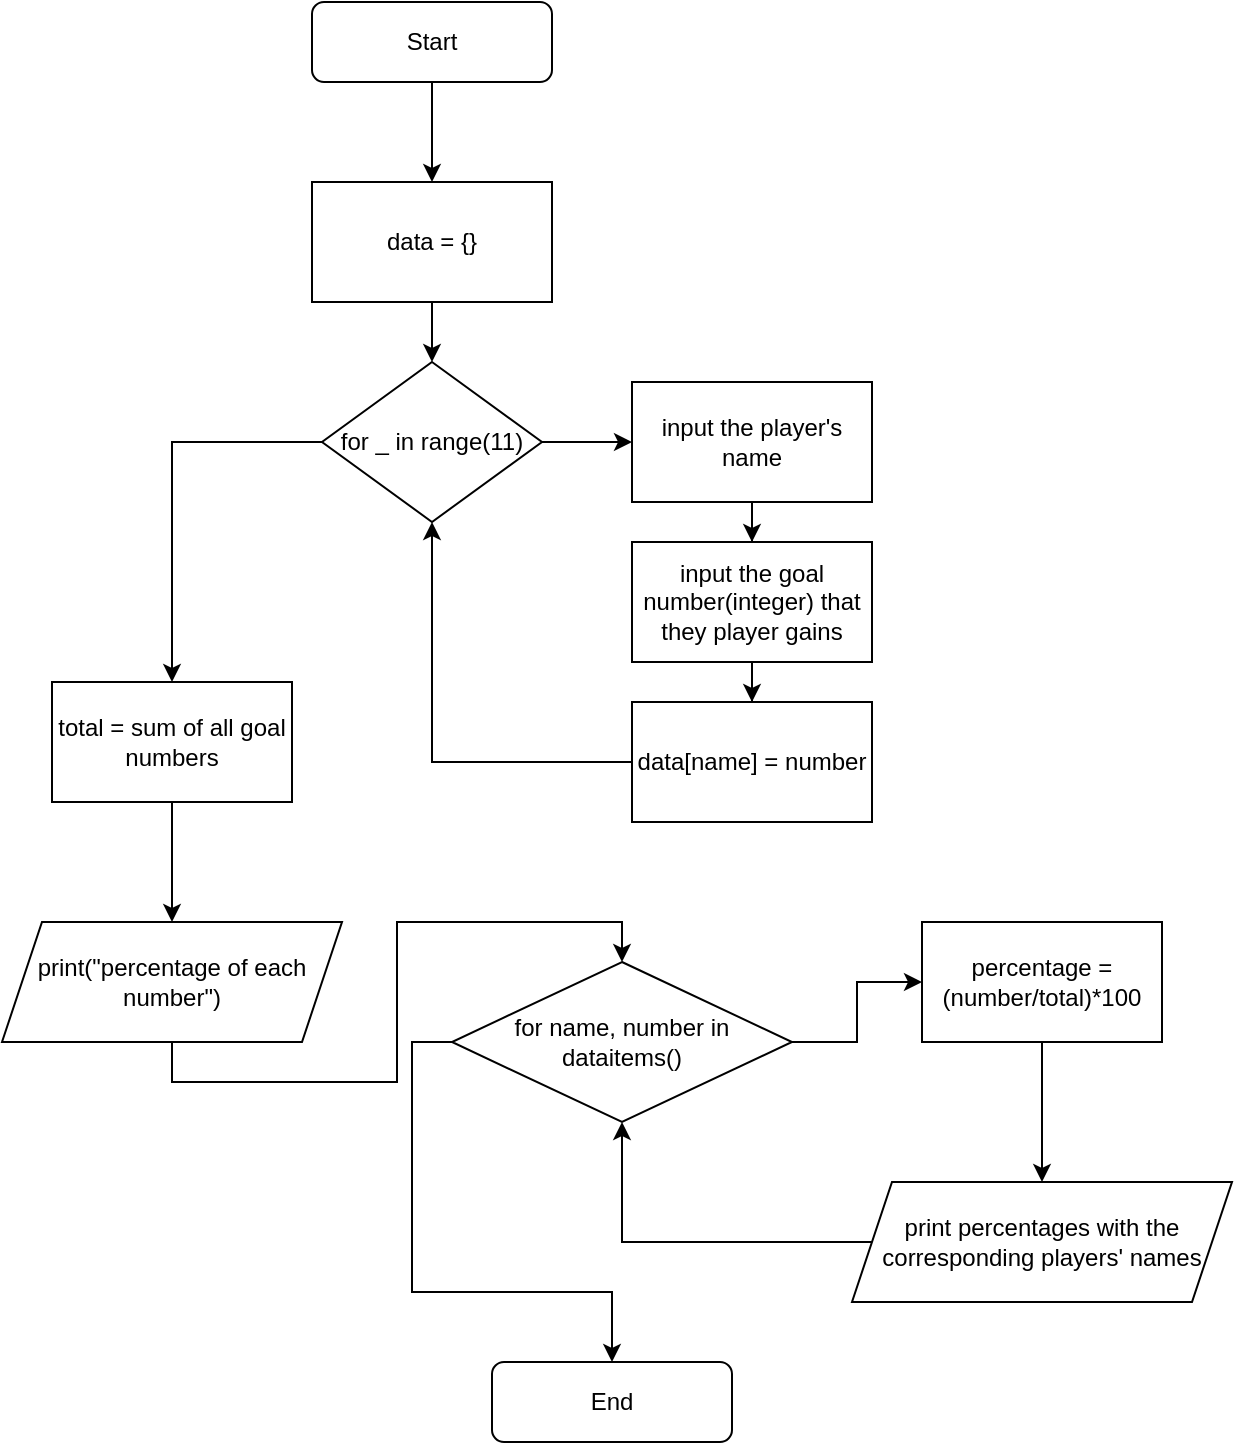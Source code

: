 <mxfile version="20.7.2" type="github">
  <diagram id="C5RBs43oDa-KdzZeNtuy" name="Page-1">
    <mxGraphModel dx="906" dy="687" grid="1" gridSize="10" guides="1" tooltips="1" connect="1" arrows="1" fold="1" page="1" pageScale="1" pageWidth="827" pageHeight="1169" math="0" shadow="0">
      <root>
        <mxCell id="WIyWlLk6GJQsqaUBKTNV-0" />
        <mxCell id="WIyWlLk6GJQsqaUBKTNV-1" parent="WIyWlLk6GJQsqaUBKTNV-0" />
        <mxCell id="_HMzMim78S1VFa6sE3ht-1" value="" style="edgeStyle=orthogonalEdgeStyle;rounded=0;orthogonalLoop=1;jettySize=auto;html=1;" edge="1" parent="WIyWlLk6GJQsqaUBKTNV-1" source="WIyWlLk6GJQsqaUBKTNV-3" target="_HMzMim78S1VFa6sE3ht-0">
          <mxGeometry relative="1" as="geometry" />
        </mxCell>
        <mxCell id="WIyWlLk6GJQsqaUBKTNV-3" value="Start" style="rounded=1;whiteSpace=wrap;html=1;fontSize=12;glass=0;strokeWidth=1;shadow=0;" parent="WIyWlLk6GJQsqaUBKTNV-1" vertex="1">
          <mxGeometry x="160" y="80" width="120" height="40" as="geometry" />
        </mxCell>
        <mxCell id="WIyWlLk6GJQsqaUBKTNV-11" value="End" style="rounded=1;whiteSpace=wrap;html=1;fontSize=12;glass=0;strokeWidth=1;shadow=0;" parent="WIyWlLk6GJQsqaUBKTNV-1" vertex="1">
          <mxGeometry x="250" y="760" width="120" height="40" as="geometry" />
        </mxCell>
        <mxCell id="_HMzMim78S1VFa6sE3ht-3" value="" style="edgeStyle=orthogonalEdgeStyle;rounded=0;orthogonalLoop=1;jettySize=auto;html=1;" edge="1" parent="WIyWlLk6GJQsqaUBKTNV-1" source="_HMzMim78S1VFa6sE3ht-0" target="_HMzMim78S1VFa6sE3ht-2">
          <mxGeometry relative="1" as="geometry" />
        </mxCell>
        <mxCell id="_HMzMim78S1VFa6sE3ht-0" value="data = {}" style="rounded=0;whiteSpace=wrap;html=1;" vertex="1" parent="WIyWlLk6GJQsqaUBKTNV-1">
          <mxGeometry x="160" y="170" width="120" height="60" as="geometry" />
        </mxCell>
        <mxCell id="_HMzMim78S1VFa6sE3ht-6" value="" style="edgeStyle=orthogonalEdgeStyle;rounded=0;orthogonalLoop=1;jettySize=auto;html=1;" edge="1" parent="WIyWlLk6GJQsqaUBKTNV-1" source="_HMzMim78S1VFa6sE3ht-2" target="_HMzMim78S1VFa6sE3ht-4">
          <mxGeometry relative="1" as="geometry" />
        </mxCell>
        <mxCell id="_HMzMim78S1VFa6sE3ht-15" style="edgeStyle=orthogonalEdgeStyle;rounded=0;orthogonalLoop=1;jettySize=auto;html=1;exitX=0;exitY=0.5;exitDx=0;exitDy=0;entryX=0.5;entryY=0;entryDx=0;entryDy=0;" edge="1" parent="WIyWlLk6GJQsqaUBKTNV-1" source="_HMzMim78S1VFa6sE3ht-2" target="_HMzMim78S1VFa6sE3ht-13">
          <mxGeometry relative="1" as="geometry" />
        </mxCell>
        <mxCell id="_HMzMim78S1VFa6sE3ht-2" value="for _ in range(11)" style="rhombus;whiteSpace=wrap;html=1;" vertex="1" parent="WIyWlLk6GJQsqaUBKTNV-1">
          <mxGeometry x="165" y="260" width="110" height="80" as="geometry" />
        </mxCell>
        <mxCell id="_HMzMim78S1VFa6sE3ht-7" value="" style="edgeStyle=orthogonalEdgeStyle;rounded=0;orthogonalLoop=1;jettySize=auto;html=1;" edge="1" parent="WIyWlLk6GJQsqaUBKTNV-1" source="_HMzMim78S1VFa6sE3ht-4" target="_HMzMim78S1VFa6sE3ht-5">
          <mxGeometry relative="1" as="geometry" />
        </mxCell>
        <mxCell id="_HMzMim78S1VFa6sE3ht-4" value="input the player&#39;s name" style="rounded=0;whiteSpace=wrap;html=1;" vertex="1" parent="WIyWlLk6GJQsqaUBKTNV-1">
          <mxGeometry x="320" y="270" width="120" height="60" as="geometry" />
        </mxCell>
        <mxCell id="_HMzMim78S1VFa6sE3ht-9" value="" style="edgeStyle=orthogonalEdgeStyle;rounded=0;orthogonalLoop=1;jettySize=auto;html=1;" edge="1" parent="WIyWlLk6GJQsqaUBKTNV-1" source="_HMzMim78S1VFa6sE3ht-5" target="_HMzMim78S1VFa6sE3ht-8">
          <mxGeometry relative="1" as="geometry" />
        </mxCell>
        <mxCell id="_HMzMim78S1VFa6sE3ht-5" value="input the goal number(integer) that they player gains" style="rounded=0;whiteSpace=wrap;html=1;" vertex="1" parent="WIyWlLk6GJQsqaUBKTNV-1">
          <mxGeometry x="320" y="350" width="120" height="60" as="geometry" />
        </mxCell>
        <mxCell id="_HMzMim78S1VFa6sE3ht-32" style="edgeStyle=orthogonalEdgeStyle;rounded=0;orthogonalLoop=1;jettySize=auto;html=1;exitX=0;exitY=0.5;exitDx=0;exitDy=0;entryX=0.5;entryY=1;entryDx=0;entryDy=0;" edge="1" parent="WIyWlLk6GJQsqaUBKTNV-1" source="_HMzMim78S1VFa6sE3ht-8" target="_HMzMim78S1VFa6sE3ht-2">
          <mxGeometry relative="1" as="geometry" />
        </mxCell>
        <mxCell id="_HMzMim78S1VFa6sE3ht-8" value="data[name] = number" style="rounded=0;whiteSpace=wrap;html=1;" vertex="1" parent="WIyWlLk6GJQsqaUBKTNV-1">
          <mxGeometry x="320" y="430" width="120" height="60" as="geometry" />
        </mxCell>
        <mxCell id="_HMzMim78S1VFa6sE3ht-19" style="edgeStyle=orthogonalEdgeStyle;rounded=0;orthogonalLoop=1;jettySize=auto;html=1;exitX=0.5;exitY=1;exitDx=0;exitDy=0;entryX=0.5;entryY=0;entryDx=0;entryDy=0;" edge="1" parent="WIyWlLk6GJQsqaUBKTNV-1" source="_HMzMim78S1VFa6sE3ht-13" target="_HMzMim78S1VFa6sE3ht-18">
          <mxGeometry relative="1" as="geometry" />
        </mxCell>
        <mxCell id="_HMzMim78S1VFa6sE3ht-13" value="total = sum of all goal numbers" style="rounded=0;whiteSpace=wrap;html=1;" vertex="1" parent="WIyWlLk6GJQsqaUBKTNV-1">
          <mxGeometry x="30" y="420" width="120" height="60" as="geometry" />
        </mxCell>
        <mxCell id="_HMzMim78S1VFa6sE3ht-21" style="edgeStyle=orthogonalEdgeStyle;rounded=0;orthogonalLoop=1;jettySize=auto;html=1;exitX=0.5;exitY=1;exitDx=0;exitDy=0;entryX=0.5;entryY=0;entryDx=0;entryDy=0;" edge="1" parent="WIyWlLk6GJQsqaUBKTNV-1" source="_HMzMim78S1VFa6sE3ht-18" target="_HMzMim78S1VFa6sE3ht-20">
          <mxGeometry relative="1" as="geometry" />
        </mxCell>
        <mxCell id="_HMzMim78S1VFa6sE3ht-18" value="print(&quot;percentage of each number&quot;)" style="shape=parallelogram;perimeter=parallelogramPerimeter;whiteSpace=wrap;html=1;fixedSize=1;" vertex="1" parent="WIyWlLk6GJQsqaUBKTNV-1">
          <mxGeometry x="5" y="540" width="170" height="60" as="geometry" />
        </mxCell>
        <mxCell id="_HMzMim78S1VFa6sE3ht-24" value="" style="edgeStyle=orthogonalEdgeStyle;rounded=0;orthogonalLoop=1;jettySize=auto;html=1;" edge="1" parent="WIyWlLk6GJQsqaUBKTNV-1" source="_HMzMim78S1VFa6sE3ht-20" target="_HMzMim78S1VFa6sE3ht-22">
          <mxGeometry relative="1" as="geometry" />
        </mxCell>
        <mxCell id="_HMzMim78S1VFa6sE3ht-31" style="edgeStyle=orthogonalEdgeStyle;rounded=0;orthogonalLoop=1;jettySize=auto;html=1;exitX=0;exitY=0.5;exitDx=0;exitDy=0;" edge="1" parent="WIyWlLk6GJQsqaUBKTNV-1" source="_HMzMim78S1VFa6sE3ht-20" target="WIyWlLk6GJQsqaUBKTNV-11">
          <mxGeometry relative="1" as="geometry">
            <Array as="points">
              <mxPoint x="210" y="600" />
              <mxPoint x="210" y="725" />
              <mxPoint x="310" y="725" />
            </Array>
          </mxGeometry>
        </mxCell>
        <mxCell id="_HMzMim78S1VFa6sE3ht-20" value="for name, number in dataitems()" style="rhombus;whiteSpace=wrap;html=1;" vertex="1" parent="WIyWlLk6GJQsqaUBKTNV-1">
          <mxGeometry x="230" y="560" width="170" height="80" as="geometry" />
        </mxCell>
        <mxCell id="_HMzMim78S1VFa6sE3ht-28" style="edgeStyle=orthogonalEdgeStyle;rounded=0;orthogonalLoop=1;jettySize=auto;html=1;exitX=0.5;exitY=1;exitDx=0;exitDy=0;entryX=0.5;entryY=0;entryDx=0;entryDy=0;" edge="1" parent="WIyWlLk6GJQsqaUBKTNV-1" source="_HMzMim78S1VFa6sE3ht-22" target="_HMzMim78S1VFa6sE3ht-27">
          <mxGeometry relative="1" as="geometry" />
        </mxCell>
        <mxCell id="_HMzMim78S1VFa6sE3ht-22" value="percentage = (number/total)*100" style="rounded=0;whiteSpace=wrap;html=1;" vertex="1" parent="WIyWlLk6GJQsqaUBKTNV-1">
          <mxGeometry x="465" y="540" width="120" height="60" as="geometry" />
        </mxCell>
        <mxCell id="_HMzMim78S1VFa6sE3ht-29" style="edgeStyle=orthogonalEdgeStyle;rounded=0;orthogonalLoop=1;jettySize=auto;html=1;exitX=0;exitY=0.5;exitDx=0;exitDy=0;entryX=0.5;entryY=1;entryDx=0;entryDy=0;" edge="1" parent="WIyWlLk6GJQsqaUBKTNV-1" source="_HMzMim78S1VFa6sE3ht-27" target="_HMzMim78S1VFa6sE3ht-20">
          <mxGeometry relative="1" as="geometry" />
        </mxCell>
        <mxCell id="_HMzMim78S1VFa6sE3ht-27" value="print percentages with the corresponding players&#39; names" style="shape=parallelogram;perimeter=parallelogramPerimeter;whiteSpace=wrap;html=1;fixedSize=1;" vertex="1" parent="WIyWlLk6GJQsqaUBKTNV-1">
          <mxGeometry x="430" y="670" width="190" height="60" as="geometry" />
        </mxCell>
      </root>
    </mxGraphModel>
  </diagram>
</mxfile>

